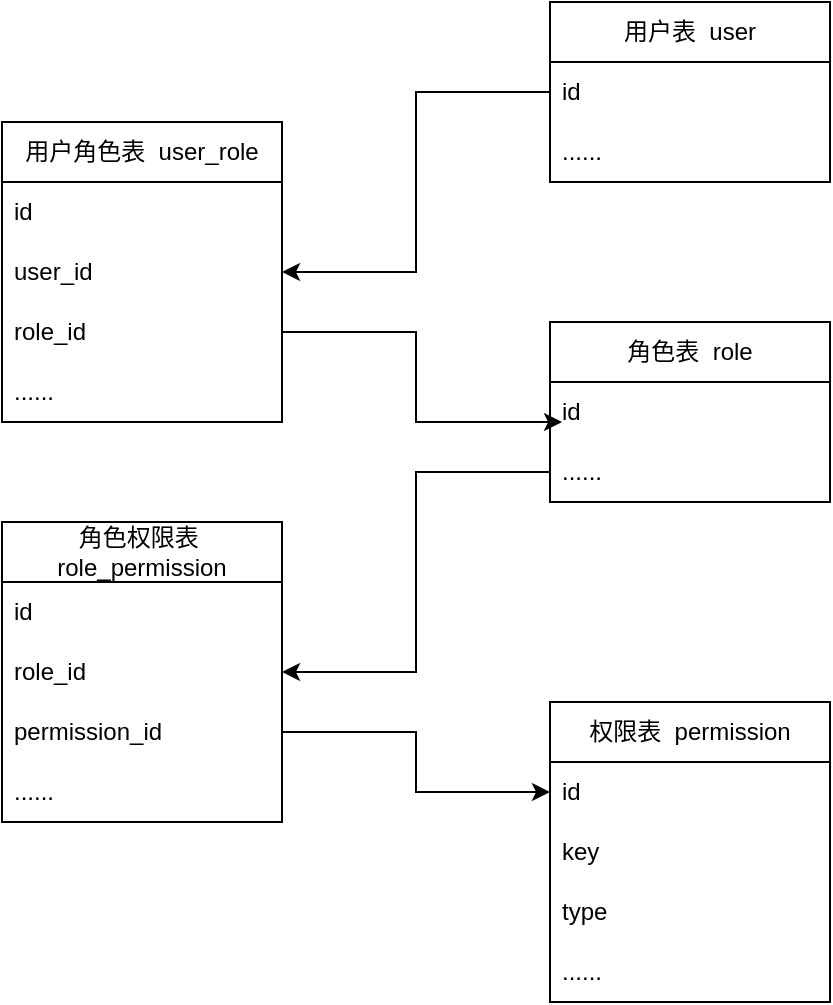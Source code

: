 <mxfile version="20.8.16" type="device"><diagram name="第 1 页" id="m19jb-06IreX6CsZyUHv"><mxGraphModel dx="1098" dy="820" grid="1" gridSize="10" guides="1" tooltips="1" connect="1" arrows="1" fold="1" page="1" pageScale="1" pageWidth="827" pageHeight="1169" math="0" shadow="0"><root><mxCell id="0"/><mxCell id="1" parent="0"/><mxCell id="3nHkUBLtOSIDnWahIFbc-2" value="用户表&amp;nbsp; user" style="swimlane;fontStyle=0;childLayout=stackLayout;horizontal=1;startSize=30;horizontalStack=0;resizeParent=1;resizeParentMax=0;resizeLast=0;collapsible=1;marginBottom=0;whiteSpace=wrap;html=1;" vertex="1" parent="1"><mxGeometry x="344" y="110" width="140" height="90" as="geometry"/></mxCell><mxCell id="3nHkUBLtOSIDnWahIFbc-3" value="id" style="text;strokeColor=none;fillColor=none;align=left;verticalAlign=middle;spacingLeft=4;spacingRight=4;overflow=hidden;points=[[0,0.5],[1,0.5]];portConstraint=eastwest;rotatable=0;whiteSpace=wrap;html=1;" vertex="1" parent="3nHkUBLtOSIDnWahIFbc-2"><mxGeometry y="30" width="140" height="30" as="geometry"/></mxCell><mxCell id="3nHkUBLtOSIDnWahIFbc-5" value="......" style="text;strokeColor=none;fillColor=none;align=left;verticalAlign=middle;spacingLeft=4;spacingRight=4;overflow=hidden;points=[[0,0.5],[1,0.5]];portConstraint=eastwest;rotatable=0;whiteSpace=wrap;html=1;" vertex="1" parent="3nHkUBLtOSIDnWahIFbc-2"><mxGeometry y="60" width="140" height="30" as="geometry"/></mxCell><mxCell id="3nHkUBLtOSIDnWahIFbc-6" value="角色表&amp;nbsp; role" style="swimlane;fontStyle=0;childLayout=stackLayout;horizontal=1;startSize=30;horizontalStack=0;resizeParent=1;resizeParentMax=0;resizeLast=0;collapsible=1;marginBottom=0;whiteSpace=wrap;html=1;" vertex="1" parent="1"><mxGeometry x="344" y="270" width="140" height="90" as="geometry"/></mxCell><mxCell id="3nHkUBLtOSIDnWahIFbc-7" value="id" style="text;strokeColor=none;fillColor=none;align=left;verticalAlign=middle;spacingLeft=4;spacingRight=4;overflow=hidden;points=[[0,0.5],[1,0.5]];portConstraint=eastwest;rotatable=0;whiteSpace=wrap;html=1;" vertex="1" parent="3nHkUBLtOSIDnWahIFbc-6"><mxGeometry y="30" width="140" height="30" as="geometry"/></mxCell><mxCell id="3nHkUBLtOSIDnWahIFbc-8" value="......" style="text;strokeColor=none;fillColor=none;align=left;verticalAlign=middle;spacingLeft=4;spacingRight=4;overflow=hidden;points=[[0,0.5],[1,0.5]];portConstraint=eastwest;rotatable=0;whiteSpace=wrap;html=1;" vertex="1" parent="3nHkUBLtOSIDnWahIFbc-6"><mxGeometry y="60" width="140" height="30" as="geometry"/></mxCell><mxCell id="3nHkUBLtOSIDnWahIFbc-9" value="权限表&amp;nbsp; permission" style="swimlane;fontStyle=0;childLayout=stackLayout;horizontal=1;startSize=30;horizontalStack=0;resizeParent=1;resizeParentMax=0;resizeLast=0;collapsible=1;marginBottom=0;whiteSpace=wrap;html=1;" vertex="1" parent="1"><mxGeometry x="344" y="460" width="140" height="150" as="geometry"/></mxCell><mxCell id="3nHkUBLtOSIDnWahIFbc-10" value="id" style="text;strokeColor=none;fillColor=none;align=left;verticalAlign=middle;spacingLeft=4;spacingRight=4;overflow=hidden;points=[[0,0.5],[1,0.5]];portConstraint=eastwest;rotatable=0;whiteSpace=wrap;html=1;" vertex="1" parent="3nHkUBLtOSIDnWahIFbc-9"><mxGeometry y="30" width="140" height="30" as="geometry"/></mxCell><mxCell id="3nHkUBLtOSIDnWahIFbc-11" value="key" style="text;strokeColor=none;fillColor=none;align=left;verticalAlign=middle;spacingLeft=4;spacingRight=4;overflow=hidden;points=[[0,0.5],[1,0.5]];portConstraint=eastwest;rotatable=0;whiteSpace=wrap;html=1;" vertex="1" parent="3nHkUBLtOSIDnWahIFbc-9"><mxGeometry y="60" width="140" height="30" as="geometry"/></mxCell><mxCell id="3nHkUBLtOSIDnWahIFbc-35" value="type" style="text;strokeColor=none;fillColor=none;align=left;verticalAlign=middle;spacingLeft=4;spacingRight=4;overflow=hidden;points=[[0,0.5],[1,0.5]];portConstraint=eastwest;rotatable=0;whiteSpace=wrap;html=1;" vertex="1" parent="3nHkUBLtOSIDnWahIFbc-9"><mxGeometry y="90" width="140" height="30" as="geometry"/></mxCell><mxCell id="3nHkUBLtOSIDnWahIFbc-12" value="......" style="text;strokeColor=none;fillColor=none;align=left;verticalAlign=middle;spacingLeft=4;spacingRight=4;overflow=hidden;points=[[0,0.5],[1,0.5]];portConstraint=eastwest;rotatable=0;whiteSpace=wrap;html=1;" vertex="1" parent="3nHkUBLtOSIDnWahIFbc-9"><mxGeometry y="120" width="140" height="30" as="geometry"/></mxCell><mxCell id="3nHkUBLtOSIDnWahIFbc-14" value="用户角色表&amp;nbsp; user_role" style="swimlane;fontStyle=0;childLayout=stackLayout;horizontal=1;startSize=30;horizontalStack=0;resizeParent=1;resizeParentMax=0;resizeLast=0;collapsible=1;marginBottom=0;whiteSpace=wrap;html=1;" vertex="1" parent="1"><mxGeometry x="70" y="170" width="140" height="150" as="geometry"/></mxCell><mxCell id="3nHkUBLtOSIDnWahIFbc-15" value="id" style="text;strokeColor=none;fillColor=none;align=left;verticalAlign=middle;spacingLeft=4;spacingRight=4;overflow=hidden;points=[[0,0.5],[1,0.5]];portConstraint=eastwest;rotatable=0;whiteSpace=wrap;html=1;" vertex="1" parent="3nHkUBLtOSIDnWahIFbc-14"><mxGeometry y="30" width="140" height="30" as="geometry"/></mxCell><mxCell id="3nHkUBLtOSIDnWahIFbc-16" value="user_id" style="text;strokeColor=none;fillColor=none;align=left;verticalAlign=middle;spacingLeft=4;spacingRight=4;overflow=hidden;points=[[0,0.5],[1,0.5]];portConstraint=eastwest;rotatable=0;whiteSpace=wrap;html=1;" vertex="1" parent="3nHkUBLtOSIDnWahIFbc-14"><mxGeometry y="60" width="140" height="30" as="geometry"/></mxCell><mxCell id="3nHkUBLtOSIDnWahIFbc-17" value="role_id" style="text;strokeColor=none;fillColor=none;align=left;verticalAlign=middle;spacingLeft=4;spacingRight=4;overflow=hidden;points=[[0,0.5],[1,0.5]];portConstraint=eastwest;rotatable=0;whiteSpace=wrap;html=1;" vertex="1" parent="3nHkUBLtOSIDnWahIFbc-14"><mxGeometry y="90" width="140" height="30" as="geometry"/></mxCell><mxCell id="3nHkUBLtOSIDnWahIFbc-22" value="......" style="text;strokeColor=none;fillColor=none;align=left;verticalAlign=middle;spacingLeft=4;spacingRight=4;overflow=hidden;points=[[0,0.5],[1,0.5]];portConstraint=eastwest;rotatable=0;whiteSpace=wrap;html=1;" vertex="1" parent="3nHkUBLtOSIDnWahIFbc-14"><mxGeometry y="120" width="140" height="30" as="geometry"/></mxCell><mxCell id="3nHkUBLtOSIDnWahIFbc-23" style="edgeStyle=orthogonalEdgeStyle;rounded=0;orthogonalLoop=1;jettySize=auto;html=1;entryX=1;entryY=0.5;entryDx=0;entryDy=0;" edge="1" parent="1" source="3nHkUBLtOSIDnWahIFbc-3" target="3nHkUBLtOSIDnWahIFbc-16"><mxGeometry relative="1" as="geometry"/></mxCell><mxCell id="3nHkUBLtOSIDnWahIFbc-24" style="edgeStyle=orthogonalEdgeStyle;rounded=0;orthogonalLoop=1;jettySize=auto;html=1;exitX=1;exitY=0.5;exitDx=0;exitDy=0;entryX=0.043;entryY=0.667;entryDx=0;entryDy=0;entryPerimeter=0;" edge="1" parent="1" source="3nHkUBLtOSIDnWahIFbc-17" target="3nHkUBLtOSIDnWahIFbc-7"><mxGeometry relative="1" as="geometry"/></mxCell><mxCell id="3nHkUBLtOSIDnWahIFbc-25" value="角色权限表&amp;nbsp; role_permission" style="swimlane;fontStyle=0;childLayout=stackLayout;horizontal=1;startSize=30;horizontalStack=0;resizeParent=1;resizeParentMax=0;resizeLast=0;collapsible=1;marginBottom=0;whiteSpace=wrap;html=1;" vertex="1" parent="1"><mxGeometry x="70" y="370" width="140" height="150" as="geometry"/></mxCell><mxCell id="3nHkUBLtOSIDnWahIFbc-26" value="id" style="text;strokeColor=none;fillColor=none;align=left;verticalAlign=middle;spacingLeft=4;spacingRight=4;overflow=hidden;points=[[0,0.5],[1,0.5]];portConstraint=eastwest;rotatable=0;whiteSpace=wrap;html=1;" vertex="1" parent="3nHkUBLtOSIDnWahIFbc-25"><mxGeometry y="30" width="140" height="30" as="geometry"/></mxCell><mxCell id="3nHkUBLtOSIDnWahIFbc-27" value="role_id" style="text;strokeColor=none;fillColor=none;align=left;verticalAlign=middle;spacingLeft=4;spacingRight=4;overflow=hidden;points=[[0,0.5],[1,0.5]];portConstraint=eastwest;rotatable=0;whiteSpace=wrap;html=1;" vertex="1" parent="3nHkUBLtOSIDnWahIFbc-25"><mxGeometry y="60" width="140" height="30" as="geometry"/></mxCell><mxCell id="3nHkUBLtOSIDnWahIFbc-28" value="permission_id" style="text;strokeColor=none;fillColor=none;align=left;verticalAlign=middle;spacingLeft=4;spacingRight=4;overflow=hidden;points=[[0,0.5],[1,0.5]];portConstraint=eastwest;rotatable=0;whiteSpace=wrap;html=1;" vertex="1" parent="3nHkUBLtOSIDnWahIFbc-25"><mxGeometry y="90" width="140" height="30" as="geometry"/></mxCell><mxCell id="3nHkUBLtOSIDnWahIFbc-29" value="......" style="text;strokeColor=none;fillColor=none;align=left;verticalAlign=middle;spacingLeft=4;spacingRight=4;overflow=hidden;points=[[0,0.5],[1,0.5]];portConstraint=eastwest;rotatable=0;whiteSpace=wrap;html=1;" vertex="1" parent="3nHkUBLtOSIDnWahIFbc-25"><mxGeometry y="120" width="140" height="30" as="geometry"/></mxCell><mxCell id="3nHkUBLtOSIDnWahIFbc-31" style="edgeStyle=orthogonalEdgeStyle;rounded=0;orthogonalLoop=1;jettySize=auto;html=1;exitX=0;exitY=0.5;exitDx=0;exitDy=0;entryX=1;entryY=0.5;entryDx=0;entryDy=0;" edge="1" parent="1" source="3nHkUBLtOSIDnWahIFbc-8" target="3nHkUBLtOSIDnWahIFbc-27"><mxGeometry relative="1" as="geometry"/></mxCell><mxCell id="3nHkUBLtOSIDnWahIFbc-34" style="edgeStyle=orthogonalEdgeStyle;rounded=0;orthogonalLoop=1;jettySize=auto;html=1;exitX=1;exitY=0.5;exitDx=0;exitDy=0;entryX=0;entryY=0.5;entryDx=0;entryDy=0;" edge="1" parent="1" source="3nHkUBLtOSIDnWahIFbc-28" target="3nHkUBLtOSIDnWahIFbc-10"><mxGeometry relative="1" as="geometry"/></mxCell></root></mxGraphModel></diagram></mxfile>